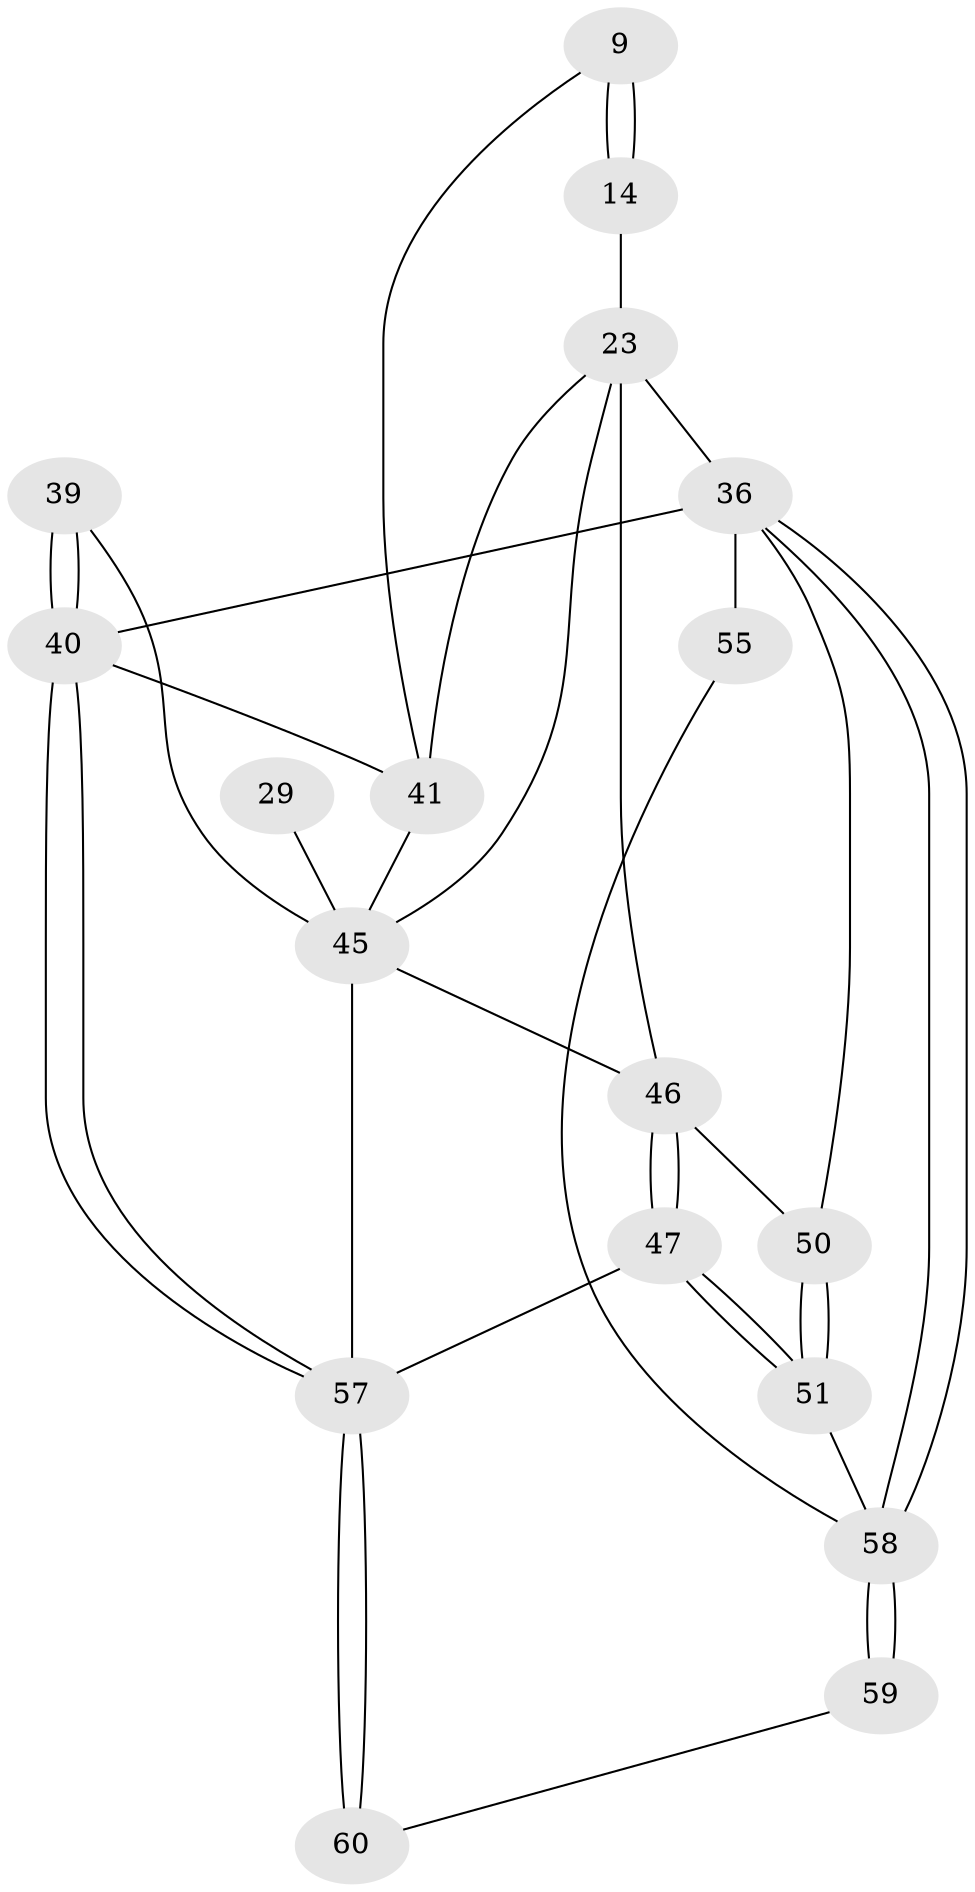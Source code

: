 // original degree distribution, {3: 0.03333333333333333, 5: 0.5333333333333333, 4: 0.23333333333333334, 6: 0.2}
// Generated by graph-tools (version 1.1) at 2025/06/03/04/25 22:06:02]
// undirected, 18 vertices, 38 edges
graph export_dot {
graph [start="1"]
  node [color=gray90,style=filled];
  9 [pos="+0.43028241802427275+0.14849772371948158",super="+8"];
  14 [pos="+0.4826611595810572+0.29676813161643456",super="+13"];
  23 [pos="+0.4799049055055915+0.4913986660953721",super="+22+21+11"];
  29 [pos="+0.3223320150891425+0.5594314665578954"];
  36 [pos="+1+1",super="+2+30+35"];
  39 [pos="+0+1"];
  40 [pos="+0+1",super="+3+38"];
  41 [pos="+0+0.5258959231809949",super="+26+18"];
  45 [pos="+0.18757712898448864+0.727125555840799",super="+28+44"];
  46 [pos="+0.3774249227483486+0.6314347332001468",super="+27"];
  47 [pos="+0.3678830578801768+0.7813294996573064"];
  50 [pos="+0.5170152641644061+0.6132209281304237"];
  51 [pos="+0.42388952773571925+0.7761483240162643"];
  55 [pos="+0.8272561457786305+0.7712650888285548",super="+52+37"];
  57 [pos="+0+1",super="+49+48"];
  58 [pos="+0.8491374267520394+1",super="+56+53+54"];
  59 [pos="+0.632813351992844+1"];
  60 [pos="+0.4629958155463045+1"];
  9 -- 14 [weight=2];
  9 -- 14;
  9 -- 41 [weight=2];
  14 -- 23 [weight=3];
  23 -- 46;
  23 -- 36 [weight=4];
  23 -- 41;
  23 -- 45;
  29 -- 45 [weight=3];
  36 -- 58 [weight=2];
  36 -- 58;
  36 -- 40 [weight=2];
  36 -- 50;
  36 -- 55 [weight=4];
  39 -- 40 [weight=2];
  39 -- 40;
  39 -- 45;
  40 -- 57;
  40 -- 57;
  40 -- 41 [weight=3];
  41 -- 45 [weight=2];
  45 -- 57;
  45 -- 46;
  46 -- 47;
  46 -- 47;
  46 -- 50;
  47 -- 51;
  47 -- 51;
  47 -- 57;
  50 -- 51;
  50 -- 51;
  51 -- 58;
  55 -- 58;
  57 -- 60 [weight=2];
  57 -- 60;
  58 -- 59 [weight=2];
  58 -- 59;
  59 -- 60;
}
